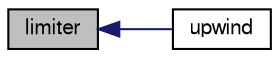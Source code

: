 digraph "limiter"
{
  bgcolor="transparent";
  edge [fontname="FreeSans",fontsize="10",labelfontname="FreeSans",labelfontsize="10"];
  node [fontname="FreeSans",fontsize="10",shape=record];
  rankdir="LR";
  Node14 [label="limiter",height=0.2,width=0.4,color="black", fillcolor="grey75", style="filled", fontcolor="black"];
  Node14 -> Node15 [dir="back",color="midnightblue",fontsize="10",style="solid",fontname="FreeSans"];
  Node15 [label="upwind",height=0.2,width=0.4,color="black",URL="$a23086.html#a05b7f8da2d6b911d77be4f15ff485269",tooltip="Construct from faceFlux and Istream. "];
}
